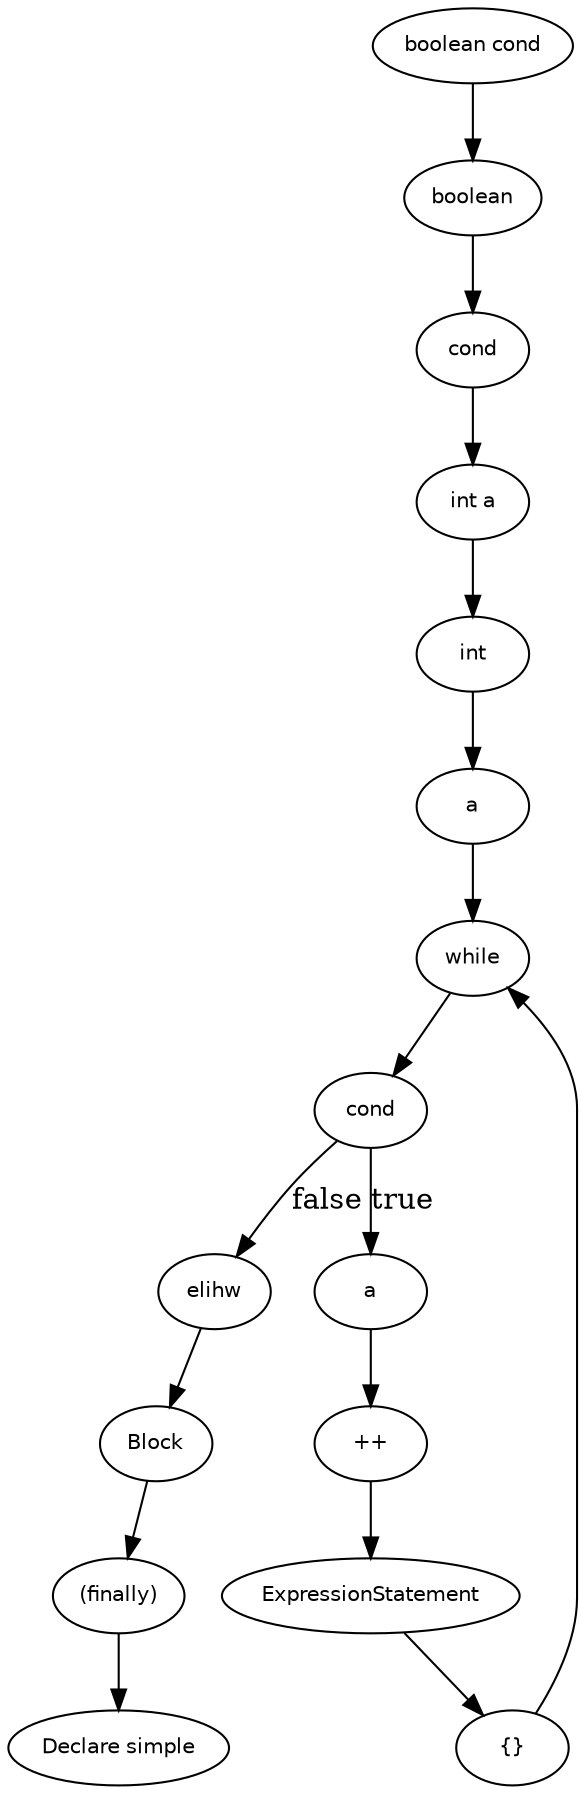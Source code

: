 digraph simple {
  9 [
    label = while,
    fontname = Helvetica,
    fontsize = 10
  ];
  8 [
    label = a,
    fontname = Helvetica,
    fontsize = 10
  ];
  16 [
    label = Block,
    fontname = Helvetica,
    fontsize = 10
  ];
  7 [
    label = int,
    fontname = Helvetica,
    fontsize = 10
  ];
  15 [
    label = a,
    fontname = Helvetica,
    fontsize = 10
  ];
  6 [
    label = "int a",
    fontname = Helvetica,
    fontsize = 10
  ];
  14 [
    label = "++",
    fontname = Helvetica,
    fontsize = 10
  ];
  5 [
    label = cond,
    fontname = Helvetica,
    fontsize = 10
  ];
  13 [
    label = ExpressionStatement,
    fontname = Helvetica,
    fontsize = 10
  ];
  4 [
    label = boolean,
    fontname = Helvetica,
    fontsize = 10
  ];
  12 [
    label = "{}",
    fontname = Helvetica,
    fontsize = 10
  ];
  3 [
    label = "boolean cond",
    fontname = Helvetica,
    fontsize = 10
  ];
  2 [
    label = "(finally)",
    fontname = Helvetica,
    fontsize = 10
  ];
  11 [
    label = cond,
    fontname = Helvetica,
    fontsize = 10
  ];
  10 [
    label = elihw,
    fontname = Helvetica,
    fontsize = 10
  ];
  0 [
    label = "Declare simple",
    fontname = Helvetica,
    fontsize = 10
  ];
  10 -> 16 [
    label = ""
  ];
  13 -> 12 [
    label = ""
  ];
  11 -> 15 [
    label = true
  ];
  2 -> 0 [
    label = ""
  ];
  8 -> 9 [
    label = ""
  ];
  5 -> 6 [
    label = ""
  ];
  7 -> 8 [
    label = ""
  ];
  11 -> 10 [
    label = false
  ];
  14 -> 13 [
    label = ""
  ];
  4 -> 5 [
    label = ""
  ];
  9 -> 11 [
    label = ""
  ];
  16 -> 2 [
    label = ""
  ];
  12 -> 9 [
    label = ""
  ];
  15 -> 14 [
    label = ""
  ];
  6 -> 7 [
    label = ""
  ];
  3 -> 4 [
    label = ""
  ];
}
